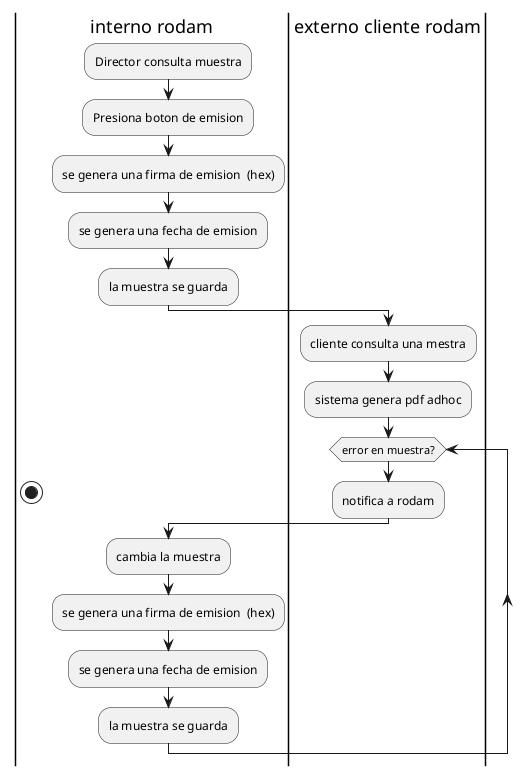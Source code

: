 @startuml
|interno rodam|
:Director consulta muestra;
:Presiona boton de emision;
:se genera una firma de emision  (hex);
:se genera una fecha de emision;
:la muestra se guarda;
|externo cliente rodam|

:cliente consulta una mestra;
:sistema genera pdf adhoc;
while (error en muestra?)
:notifica a rodam;
|interno rodam|
:cambia la muestra;
:se genera una firma de emision  (hex);
:se genera una fecha de emision;
:la muestra se guarda;
endwhile
stop
@enduml